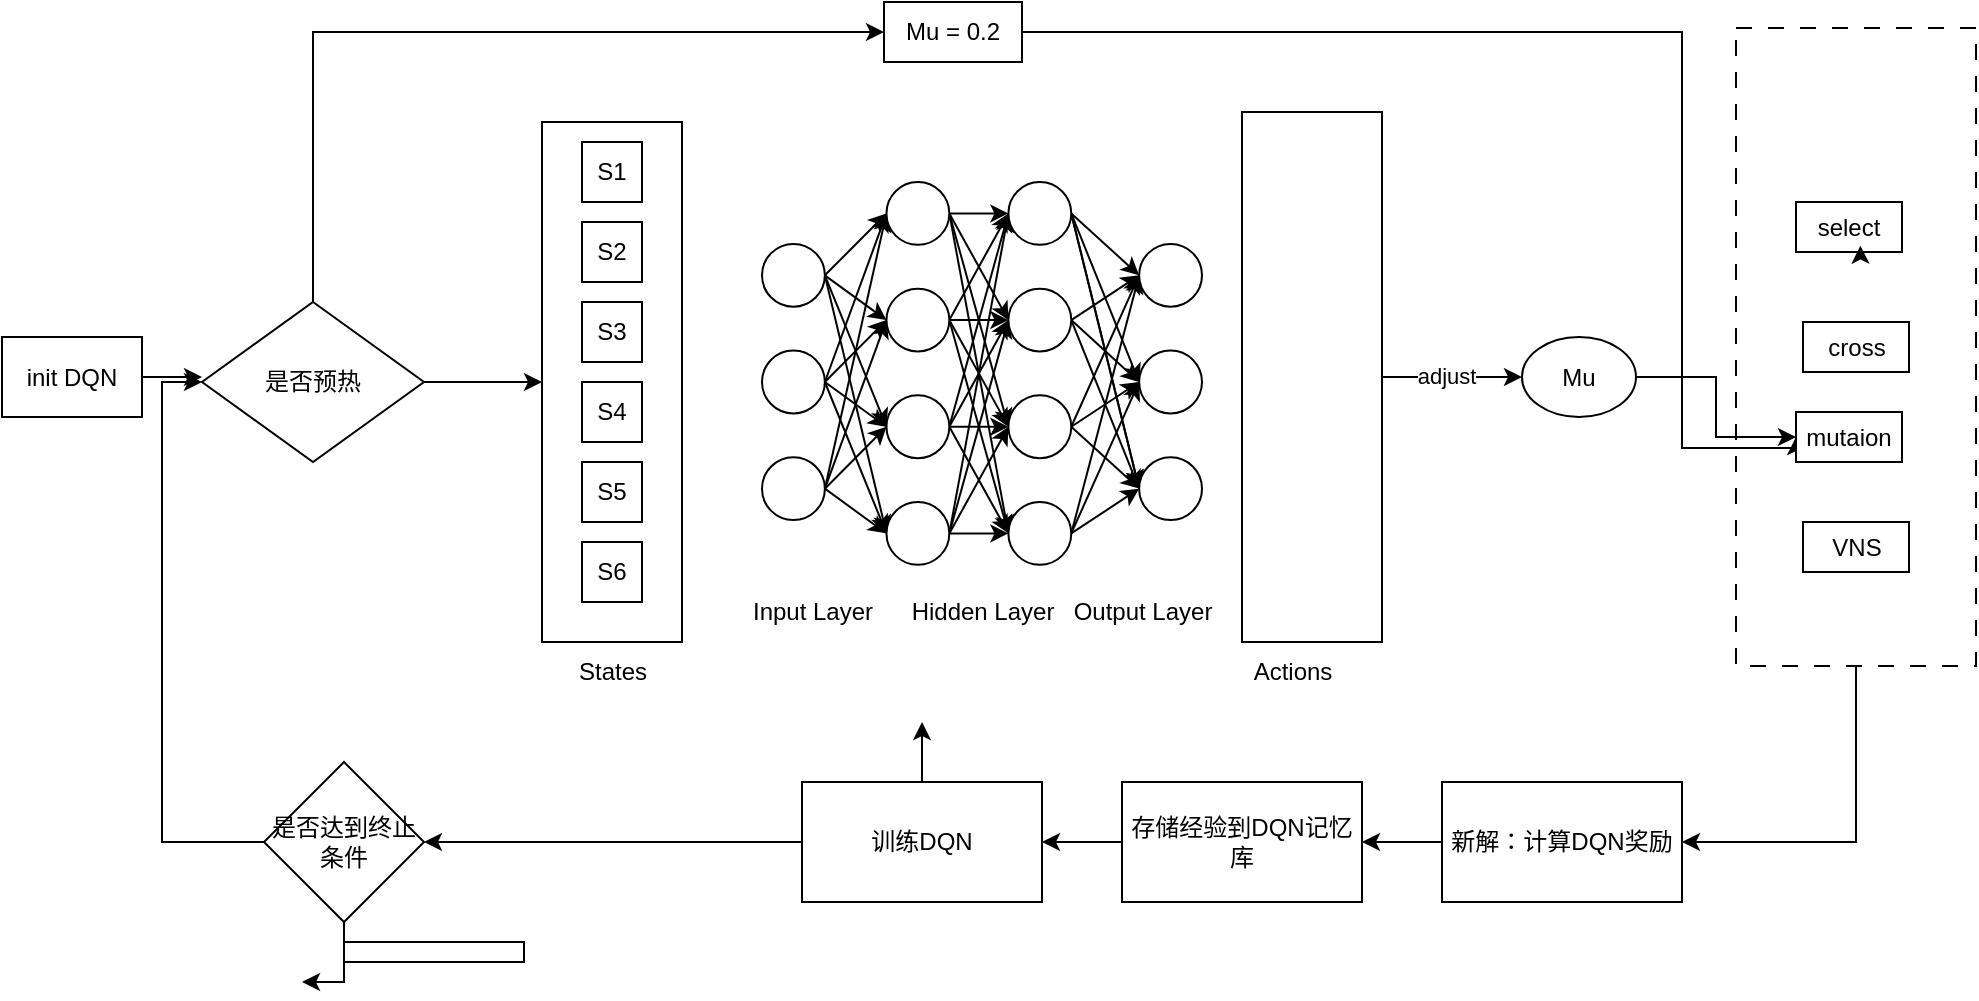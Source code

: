 <mxfile version="26.1.1">
  <diagram name="第 1 页" id="wksJPggbRwyhzGnYYlrC">
    <mxGraphModel dx="2901" dy="1098" grid="1" gridSize="10" guides="1" tooltips="1" connect="1" arrows="1" fold="1" page="1" pageScale="1" pageWidth="827" pageHeight="1169" math="0" shadow="0">
      <root>
        <mxCell id="0" />
        <mxCell id="1" parent="0" />
        <mxCell id="kLFt8e_vZOM-jvjozNHO-1" style="edgeStyle=orthogonalEdgeStyle;rounded=0;orthogonalLoop=1;jettySize=auto;html=1;exitX=0.5;exitY=1;exitDx=0;exitDy=0;entryX=1;entryY=0.5;entryDx=0;entryDy=0;" edge="1" parent="1" source="kLFt8e_vZOM-jvjozNHO-2" target="kLFt8e_vZOM-jvjozNHO-77">
          <mxGeometry relative="1" as="geometry" />
        </mxCell>
        <mxCell id="kLFt8e_vZOM-jvjozNHO-2" value="" style="rounded=0;whiteSpace=wrap;html=1;dashed=1;dashPattern=8 8;" vertex="1" parent="1">
          <mxGeometry x="837" y="273" width="120" height="319" as="geometry" />
        </mxCell>
        <mxCell id="kLFt8e_vZOM-jvjozNHO-3" style="edgeStyle=orthogonalEdgeStyle;rounded=0;orthogonalLoop=1;jettySize=auto;html=1;exitX=1;exitY=0.5;exitDx=0;exitDy=0;" edge="1" parent="1" source="kLFt8e_vZOM-jvjozNHO-5" target="kLFt8e_vZOM-jvjozNHO-8">
          <mxGeometry relative="1" as="geometry" />
        </mxCell>
        <mxCell id="kLFt8e_vZOM-jvjozNHO-4" value="adjust" style="edgeLabel;html=1;align=center;verticalAlign=middle;resizable=0;points=[];" vertex="1" connectable="0" parent="kLFt8e_vZOM-jvjozNHO-3">
          <mxGeometry x="-0.1" y="1" relative="1" as="geometry">
            <mxPoint as="offset" />
          </mxGeometry>
        </mxCell>
        <mxCell id="kLFt8e_vZOM-jvjozNHO-5" value="" style="rounded=0;whiteSpace=wrap;html=1;" vertex="1" parent="1">
          <mxGeometry x="590" y="315" width="70" height="265" as="geometry" />
        </mxCell>
        <mxCell id="kLFt8e_vZOM-jvjozNHO-6" value="&lt;p class=&quot;MsoNormal&quot; style=&quot;text-indent:21.0pt&quot;&gt;&lt;br&gt;&lt;/p&gt;" style="rounded=0;whiteSpace=wrap;html=1;fontFamily=Times New Roman;" vertex="1" parent="1">
          <mxGeometry x="240" y="320" width="70" height="260" as="geometry" />
        </mxCell>
        <mxCell id="kLFt8e_vZOM-jvjozNHO-7" style="edgeStyle=orthogonalEdgeStyle;rounded=0;orthogonalLoop=1;jettySize=auto;html=1;exitX=1;exitY=0.5;exitDx=0;exitDy=0;entryX=0;entryY=0.5;entryDx=0;entryDy=0;" edge="1" parent="1" source="kLFt8e_vZOM-jvjozNHO-8" target="kLFt8e_vZOM-jvjozNHO-74">
          <mxGeometry relative="1" as="geometry" />
        </mxCell>
        <mxCell id="kLFt8e_vZOM-jvjozNHO-8" value="Mu" style="ellipse;whiteSpace=wrap;html=1;" vertex="1" parent="1">
          <mxGeometry x="730" y="427.5" width="57" height="40" as="geometry" />
        </mxCell>
        <mxCell id="kLFt8e_vZOM-jvjozNHO-9" style="edgeStyle=orthogonalEdgeStyle;rounded=0;orthogonalLoop=1;jettySize=auto;html=1;exitX=1;exitY=0.5;exitDx=0;exitDy=0;" edge="1" parent="1" source="kLFt8e_vZOM-jvjozNHO-10">
          <mxGeometry relative="1" as="geometry">
            <mxPoint x="70" y="447.667" as="targetPoint" />
          </mxGeometry>
        </mxCell>
        <mxCell id="kLFt8e_vZOM-jvjozNHO-10" value="init DQN" style="rounded=0;whiteSpace=wrap;html=1;" vertex="1" parent="1">
          <mxGeometry x="-30" y="427.5" width="70" height="40" as="geometry" />
        </mxCell>
        <mxCell id="kLFt8e_vZOM-jvjozNHO-11" style="edgeStyle=orthogonalEdgeStyle;rounded=0;orthogonalLoop=1;jettySize=auto;html=1;exitX=0.5;exitY=0;exitDx=0;exitDy=0;entryX=0;entryY=0.5;entryDx=0;entryDy=0;" edge="1" parent="1" source="kLFt8e_vZOM-jvjozNHO-13" target="kLFt8e_vZOM-jvjozNHO-15">
          <mxGeometry relative="1" as="geometry" />
        </mxCell>
        <mxCell id="kLFt8e_vZOM-jvjozNHO-12" style="edgeStyle=orthogonalEdgeStyle;rounded=0;orthogonalLoop=1;jettySize=auto;html=1;exitX=1;exitY=0.5;exitDx=0;exitDy=0;entryX=0;entryY=0.5;entryDx=0;entryDy=0;" edge="1" parent="1" source="kLFt8e_vZOM-jvjozNHO-13" target="kLFt8e_vZOM-jvjozNHO-6">
          <mxGeometry relative="1" as="geometry" />
        </mxCell>
        <mxCell id="kLFt8e_vZOM-jvjozNHO-13" value="是否预热" style="rhombus;whiteSpace=wrap;html=1;" vertex="1" parent="1">
          <mxGeometry x="70" y="410" width="111" height="80" as="geometry" />
        </mxCell>
        <mxCell id="kLFt8e_vZOM-jvjozNHO-14" style="edgeStyle=orthogonalEdgeStyle;rounded=0;orthogonalLoop=1;jettySize=auto;html=1;exitX=1;exitY=0.5;exitDx=0;exitDy=0;entryX=0;entryY=0.5;entryDx=0;entryDy=0;" edge="1" parent="1" source="kLFt8e_vZOM-jvjozNHO-15" target="kLFt8e_vZOM-jvjozNHO-74">
          <mxGeometry relative="1" as="geometry">
            <mxPoint x="910" y="275.167" as="targetPoint" />
            <Array as="points">
              <mxPoint x="810" y="275" />
              <mxPoint x="810" y="483" />
            </Array>
          </mxGeometry>
        </mxCell>
        <mxCell id="kLFt8e_vZOM-jvjozNHO-15" value="Mu = 0.2" style="rounded=0;whiteSpace=wrap;html=1;" vertex="1" parent="1">
          <mxGeometry x="411" y="260" width="69" height="30" as="geometry" />
        </mxCell>
        <mxCell id="kLFt8e_vZOM-jvjozNHO-16" value="" style="group" vertex="1" connectable="0" parent="1">
          <mxGeometry x="350" y="350" width="220" height="200" as="geometry" />
        </mxCell>
        <mxCell id="kLFt8e_vZOM-jvjozNHO-17" style="rounded=0;orthogonalLoop=1;jettySize=auto;html=1;exitX=1;exitY=0.5;exitDx=0;exitDy=0;entryX=0;entryY=0.5;entryDx=0;entryDy=0;" edge="1" parent="kLFt8e_vZOM-jvjozNHO-16" source="kLFt8e_vZOM-jvjozNHO-21" target="kLFt8e_vZOM-jvjozNHO-51">
          <mxGeometry relative="1" as="geometry" />
        </mxCell>
        <mxCell id="kLFt8e_vZOM-jvjozNHO-18" style="rounded=0;orthogonalLoop=1;jettySize=auto;html=1;exitX=1;exitY=0.5;exitDx=0;exitDy=0;entryX=0;entryY=0.5;entryDx=0;entryDy=0;" edge="1" parent="kLFt8e_vZOM-jvjozNHO-16" source="kLFt8e_vZOM-jvjozNHO-21" target="kLFt8e_vZOM-jvjozNHO-46">
          <mxGeometry relative="1" as="geometry" />
        </mxCell>
        <mxCell id="kLFt8e_vZOM-jvjozNHO-19" style="rounded=0;orthogonalLoop=1;jettySize=auto;html=1;exitX=1;exitY=0.5;exitDx=0;exitDy=0;entryX=0;entryY=0.5;entryDx=0;entryDy=0;" edge="1" parent="kLFt8e_vZOM-jvjozNHO-16" source="kLFt8e_vZOM-jvjozNHO-21" target="kLFt8e_vZOM-jvjozNHO-41">
          <mxGeometry relative="1" as="geometry" />
        </mxCell>
        <mxCell id="kLFt8e_vZOM-jvjozNHO-20" style="rounded=0;orthogonalLoop=1;jettySize=auto;html=1;exitX=1;exitY=0.5;exitDx=0;exitDy=0;entryX=0;entryY=0.5;entryDx=0;entryDy=0;" edge="1" parent="kLFt8e_vZOM-jvjozNHO-16" source="kLFt8e_vZOM-jvjozNHO-21" target="kLFt8e_vZOM-jvjozNHO-36">
          <mxGeometry relative="1" as="geometry" />
        </mxCell>
        <mxCell id="kLFt8e_vZOM-jvjozNHO-21" value="" style="ellipse;whiteSpace=wrap;html=1;aspect=fixed;fontSize=12;strokeWidth=1;" vertex="1" parent="kLFt8e_vZOM-jvjozNHO-16">
          <mxGeometry y="30.953" width="31.429" height="31.429" as="geometry" />
        </mxCell>
        <mxCell id="kLFt8e_vZOM-jvjozNHO-22" style="rounded=0;orthogonalLoop=1;jettySize=auto;html=1;exitX=1;exitY=0.5;exitDx=0;exitDy=0;entryX=0;entryY=0.5;entryDx=0;entryDy=0;" edge="1" parent="kLFt8e_vZOM-jvjozNHO-16" source="kLFt8e_vZOM-jvjozNHO-26" target="kLFt8e_vZOM-jvjozNHO-51">
          <mxGeometry relative="1" as="geometry" />
        </mxCell>
        <mxCell id="kLFt8e_vZOM-jvjozNHO-23" style="rounded=0;orthogonalLoop=1;jettySize=auto;html=1;exitX=1;exitY=0.5;exitDx=0;exitDy=0;entryX=0;entryY=0.5;entryDx=0;entryDy=0;" edge="1" parent="kLFt8e_vZOM-jvjozNHO-16" source="kLFt8e_vZOM-jvjozNHO-26" target="kLFt8e_vZOM-jvjozNHO-46">
          <mxGeometry relative="1" as="geometry" />
        </mxCell>
        <mxCell id="kLFt8e_vZOM-jvjozNHO-24" style="rounded=0;orthogonalLoop=1;jettySize=auto;html=1;exitX=1;exitY=0.5;exitDx=0;exitDy=0;entryX=0;entryY=0.5;entryDx=0;entryDy=0;" edge="1" parent="kLFt8e_vZOM-jvjozNHO-16" source="kLFt8e_vZOM-jvjozNHO-26" target="kLFt8e_vZOM-jvjozNHO-41">
          <mxGeometry relative="1" as="geometry" />
        </mxCell>
        <mxCell id="kLFt8e_vZOM-jvjozNHO-25" style="rounded=0;orthogonalLoop=1;jettySize=auto;html=1;exitX=1;exitY=0.5;exitDx=0;exitDy=0;entryX=0;entryY=0.5;entryDx=0;entryDy=0;" edge="1" parent="kLFt8e_vZOM-jvjozNHO-16" source="kLFt8e_vZOM-jvjozNHO-26" target="kLFt8e_vZOM-jvjozNHO-36">
          <mxGeometry relative="1" as="geometry" />
        </mxCell>
        <mxCell id="kLFt8e_vZOM-jvjozNHO-26" value="" style="ellipse;whiteSpace=wrap;html=1;aspect=fixed;fontSize=12;strokeWidth=1;" vertex="1" parent="kLFt8e_vZOM-jvjozNHO-16">
          <mxGeometry y="84.287" width="31.429" height="31.429" as="geometry" />
        </mxCell>
        <mxCell id="kLFt8e_vZOM-jvjozNHO-27" style="rounded=0;orthogonalLoop=1;jettySize=auto;html=1;exitX=1;exitY=0.5;exitDx=0;exitDy=0;entryX=0;entryY=0.5;entryDx=0;entryDy=0;" edge="1" parent="kLFt8e_vZOM-jvjozNHO-16" source="kLFt8e_vZOM-jvjozNHO-31" target="kLFt8e_vZOM-jvjozNHO-51">
          <mxGeometry relative="1" as="geometry" />
        </mxCell>
        <mxCell id="kLFt8e_vZOM-jvjozNHO-28" style="rounded=0;orthogonalLoop=1;jettySize=auto;html=1;exitX=1;exitY=0.5;exitDx=0;exitDy=0;entryX=0;entryY=0.5;entryDx=0;entryDy=0;" edge="1" parent="kLFt8e_vZOM-jvjozNHO-16" source="kLFt8e_vZOM-jvjozNHO-31" target="kLFt8e_vZOM-jvjozNHO-46">
          <mxGeometry relative="1" as="geometry" />
        </mxCell>
        <mxCell id="kLFt8e_vZOM-jvjozNHO-29" style="rounded=0;orthogonalLoop=1;jettySize=auto;html=1;exitX=1;exitY=0.5;exitDx=0;exitDy=0;entryX=0;entryY=0.5;entryDx=0;entryDy=0;" edge="1" parent="kLFt8e_vZOM-jvjozNHO-16" source="kLFt8e_vZOM-jvjozNHO-31" target="kLFt8e_vZOM-jvjozNHO-41">
          <mxGeometry relative="1" as="geometry" />
        </mxCell>
        <mxCell id="kLFt8e_vZOM-jvjozNHO-30" style="rounded=0;orthogonalLoop=1;jettySize=auto;html=1;exitX=1;exitY=0.5;exitDx=0;exitDy=0;entryX=0;entryY=0.5;entryDx=0;entryDy=0;" edge="1" parent="kLFt8e_vZOM-jvjozNHO-16" source="kLFt8e_vZOM-jvjozNHO-31" target="kLFt8e_vZOM-jvjozNHO-36">
          <mxGeometry relative="1" as="geometry" />
        </mxCell>
        <mxCell id="kLFt8e_vZOM-jvjozNHO-31" value="" style="ellipse;whiteSpace=wrap;html=1;aspect=fixed;fontSize=12;strokeWidth=1;" vertex="1" parent="kLFt8e_vZOM-jvjozNHO-16">
          <mxGeometry y="137.62" width="31.429" height="31.429" as="geometry" />
        </mxCell>
        <mxCell id="kLFt8e_vZOM-jvjozNHO-32" style="rounded=0;orthogonalLoop=1;jettySize=auto;html=1;exitX=1;exitY=0.5;exitDx=0;exitDy=0;entryX=0;entryY=0.5;entryDx=0;entryDy=0;" edge="1" parent="kLFt8e_vZOM-jvjozNHO-16" source="kLFt8e_vZOM-jvjozNHO-36" target="kLFt8e_vZOM-jvjozNHO-59">
          <mxGeometry relative="1" as="geometry" />
        </mxCell>
        <mxCell id="kLFt8e_vZOM-jvjozNHO-33" style="rounded=0;orthogonalLoop=1;jettySize=auto;html=1;exitX=1;exitY=0.5;exitDx=0;exitDy=0;entryX=0;entryY=0.5;entryDx=0;entryDy=0;" edge="1" parent="kLFt8e_vZOM-jvjozNHO-16" source="kLFt8e_vZOM-jvjozNHO-36" target="kLFt8e_vZOM-jvjozNHO-55">
          <mxGeometry relative="1" as="geometry" />
        </mxCell>
        <mxCell id="kLFt8e_vZOM-jvjozNHO-34" style="rounded=0;orthogonalLoop=1;jettySize=auto;html=1;exitX=1;exitY=0.5;exitDx=0;exitDy=0;entryX=0;entryY=0.5;entryDx=0;entryDy=0;" edge="1" parent="kLFt8e_vZOM-jvjozNHO-16" source="kLFt8e_vZOM-jvjozNHO-36" target="kLFt8e_vZOM-jvjozNHO-68">
          <mxGeometry relative="1" as="geometry" />
        </mxCell>
        <mxCell id="kLFt8e_vZOM-jvjozNHO-35" style="rounded=0;orthogonalLoop=1;jettySize=auto;html=1;exitX=1;exitY=0.5;exitDx=0;exitDy=0;entryX=0;entryY=0.5;entryDx=0;entryDy=0;" edge="1" parent="kLFt8e_vZOM-jvjozNHO-16" source="kLFt8e_vZOM-jvjozNHO-36" target="kLFt8e_vZOM-jvjozNHO-64">
          <mxGeometry relative="1" as="geometry" />
        </mxCell>
        <mxCell id="kLFt8e_vZOM-jvjozNHO-36" value="" style="ellipse;whiteSpace=wrap;html=1;aspect=fixed;fontSize=12;strokeWidth=1;flipV=1;flipH=1;" vertex="1" parent="kLFt8e_vZOM-jvjozNHO-16">
          <mxGeometry x="62.229" y="159.997" width="31.429" height="31.429" as="geometry" />
        </mxCell>
        <mxCell id="kLFt8e_vZOM-jvjozNHO-37" style="rounded=0;orthogonalLoop=1;jettySize=auto;html=1;exitX=1;exitY=0.5;exitDx=0;exitDy=0;entryX=0;entryY=0.5;entryDx=0;entryDy=0;" edge="1" parent="kLFt8e_vZOM-jvjozNHO-16" source="kLFt8e_vZOM-jvjozNHO-41" target="kLFt8e_vZOM-jvjozNHO-64">
          <mxGeometry relative="1" as="geometry" />
        </mxCell>
        <mxCell id="kLFt8e_vZOM-jvjozNHO-38" style="rounded=0;orthogonalLoop=1;jettySize=auto;html=1;exitX=1;exitY=0.5;exitDx=0;exitDy=0;entryX=0;entryY=0.5;entryDx=0;entryDy=0;" edge="1" parent="kLFt8e_vZOM-jvjozNHO-16" source="kLFt8e_vZOM-jvjozNHO-41" target="kLFt8e_vZOM-jvjozNHO-68">
          <mxGeometry relative="1" as="geometry" />
        </mxCell>
        <mxCell id="kLFt8e_vZOM-jvjozNHO-39" style="rounded=0;orthogonalLoop=1;jettySize=auto;html=1;exitX=1;exitY=0.5;exitDx=0;exitDy=0;entryX=0;entryY=0.5;entryDx=0;entryDy=0;" edge="1" parent="kLFt8e_vZOM-jvjozNHO-16" source="kLFt8e_vZOM-jvjozNHO-41" target="kLFt8e_vZOM-jvjozNHO-55">
          <mxGeometry relative="1" as="geometry" />
        </mxCell>
        <mxCell id="kLFt8e_vZOM-jvjozNHO-40" style="rounded=0;orthogonalLoop=1;jettySize=auto;html=1;exitX=1;exitY=0.5;exitDx=0;exitDy=0;entryX=0;entryY=0.5;entryDx=0;entryDy=0;" edge="1" parent="kLFt8e_vZOM-jvjozNHO-16" source="kLFt8e_vZOM-jvjozNHO-41" target="kLFt8e_vZOM-jvjozNHO-59">
          <mxGeometry relative="1" as="geometry" />
        </mxCell>
        <mxCell id="kLFt8e_vZOM-jvjozNHO-41" value="" style="ellipse;whiteSpace=wrap;html=1;aspect=fixed;fontSize=12;strokeWidth=1;flipV=1;flipH=1;" vertex="1" parent="kLFt8e_vZOM-jvjozNHO-16">
          <mxGeometry x="62.229" y="106.667" width="31.429" height="31.429" as="geometry" />
        </mxCell>
        <mxCell id="kLFt8e_vZOM-jvjozNHO-42" style="rounded=0;orthogonalLoop=1;jettySize=auto;html=1;exitX=1;exitY=0.5;exitDx=0;exitDy=0;entryX=0;entryY=0.5;entryDx=0;entryDy=0;" edge="1" parent="kLFt8e_vZOM-jvjozNHO-16" source="kLFt8e_vZOM-jvjozNHO-46" target="kLFt8e_vZOM-jvjozNHO-64">
          <mxGeometry relative="1" as="geometry" />
        </mxCell>
        <mxCell id="kLFt8e_vZOM-jvjozNHO-43" style="rounded=0;orthogonalLoop=1;jettySize=auto;html=1;exitX=1;exitY=0.5;exitDx=0;exitDy=0;entryX=0;entryY=0.5;entryDx=0;entryDy=0;" edge="1" parent="kLFt8e_vZOM-jvjozNHO-16" source="kLFt8e_vZOM-jvjozNHO-46" target="kLFt8e_vZOM-jvjozNHO-68">
          <mxGeometry relative="1" as="geometry" />
        </mxCell>
        <mxCell id="kLFt8e_vZOM-jvjozNHO-44" style="rounded=0;orthogonalLoop=1;jettySize=auto;html=1;exitX=1;exitY=0.5;exitDx=0;exitDy=0;entryX=0;entryY=0.5;entryDx=0;entryDy=0;" edge="1" parent="kLFt8e_vZOM-jvjozNHO-16" source="kLFt8e_vZOM-jvjozNHO-46" target="kLFt8e_vZOM-jvjozNHO-55">
          <mxGeometry relative="1" as="geometry" />
        </mxCell>
        <mxCell id="kLFt8e_vZOM-jvjozNHO-45" style="rounded=0;orthogonalLoop=1;jettySize=auto;html=1;exitX=1;exitY=0.5;exitDx=0;exitDy=0;entryX=0;entryY=0.5;entryDx=0;entryDy=0;" edge="1" parent="kLFt8e_vZOM-jvjozNHO-16" source="kLFt8e_vZOM-jvjozNHO-46" target="kLFt8e_vZOM-jvjozNHO-59">
          <mxGeometry relative="1" as="geometry" />
        </mxCell>
        <mxCell id="kLFt8e_vZOM-jvjozNHO-46" value="" style="ellipse;whiteSpace=wrap;html=1;aspect=fixed;fontSize=12;strokeWidth=1;flipV=1;flipH=1;" vertex="1" parent="kLFt8e_vZOM-jvjozNHO-16">
          <mxGeometry x="62.229" y="53.333" width="31.429" height="31.429" as="geometry" />
        </mxCell>
        <mxCell id="kLFt8e_vZOM-jvjozNHO-47" style="rounded=0;orthogonalLoop=1;jettySize=auto;html=1;exitX=1;exitY=0.5;exitDx=0;exitDy=0;entryX=0;entryY=0.5;entryDx=0;entryDy=0;" edge="1" parent="kLFt8e_vZOM-jvjozNHO-16" source="kLFt8e_vZOM-jvjozNHO-51" target="kLFt8e_vZOM-jvjozNHO-64">
          <mxGeometry relative="1" as="geometry" />
        </mxCell>
        <mxCell id="kLFt8e_vZOM-jvjozNHO-48" style="rounded=0;orthogonalLoop=1;jettySize=auto;html=1;exitX=1;exitY=0.5;exitDx=0;exitDy=0;entryX=0;entryY=0.5;entryDx=0;entryDy=0;" edge="1" parent="kLFt8e_vZOM-jvjozNHO-16" source="kLFt8e_vZOM-jvjozNHO-51" target="kLFt8e_vZOM-jvjozNHO-68">
          <mxGeometry relative="1" as="geometry" />
        </mxCell>
        <mxCell id="kLFt8e_vZOM-jvjozNHO-49" style="rounded=0;orthogonalLoop=1;jettySize=auto;html=1;exitX=1;exitY=0.5;exitDx=0;exitDy=0;entryX=0;entryY=0.5;entryDx=0;entryDy=0;" edge="1" parent="kLFt8e_vZOM-jvjozNHO-16" source="kLFt8e_vZOM-jvjozNHO-51" target="kLFt8e_vZOM-jvjozNHO-55">
          <mxGeometry relative="1" as="geometry" />
        </mxCell>
        <mxCell id="kLFt8e_vZOM-jvjozNHO-50" style="rounded=0;orthogonalLoop=1;jettySize=auto;html=1;exitX=1;exitY=0.5;exitDx=0;exitDy=0;entryX=0;entryY=0.5;entryDx=0;entryDy=0;" edge="1" parent="kLFt8e_vZOM-jvjozNHO-16" source="kLFt8e_vZOM-jvjozNHO-51" target="kLFt8e_vZOM-jvjozNHO-59">
          <mxGeometry relative="1" as="geometry" />
        </mxCell>
        <mxCell id="kLFt8e_vZOM-jvjozNHO-51" value="" style="ellipse;whiteSpace=wrap;html=1;aspect=fixed;fontSize=12;strokeWidth=1;flipV=1;flipH=1;" vertex="1" parent="kLFt8e_vZOM-jvjozNHO-16">
          <mxGeometry x="62.229" width="31.429" height="31.429" as="geometry" />
        </mxCell>
        <mxCell id="kLFt8e_vZOM-jvjozNHO-52" style="rounded=0;orthogonalLoop=1;jettySize=auto;html=1;exitX=1;exitY=0.5;exitDx=0;exitDy=0;entryX=0;entryY=0.5;entryDx=0;entryDy=0;" edge="1" parent="kLFt8e_vZOM-jvjozNHO-16" source="kLFt8e_vZOM-jvjozNHO-55" target="kLFt8e_vZOM-jvjozNHO-71">
          <mxGeometry relative="1" as="geometry" />
        </mxCell>
        <mxCell id="kLFt8e_vZOM-jvjozNHO-53" style="rounded=0;orthogonalLoop=1;jettySize=auto;html=1;exitX=1;exitY=0.5;exitDx=0;exitDy=0;entryX=0;entryY=0.5;entryDx=0;entryDy=0;" edge="1" parent="kLFt8e_vZOM-jvjozNHO-16" source="kLFt8e_vZOM-jvjozNHO-55" target="kLFt8e_vZOM-jvjozNHO-70">
          <mxGeometry relative="1" as="geometry" />
        </mxCell>
        <mxCell id="kLFt8e_vZOM-jvjozNHO-54" style="rounded=0;orthogonalLoop=1;jettySize=auto;html=1;exitX=1;exitY=0.5;exitDx=0;exitDy=0;entryX=0;entryY=0.5;entryDx=0;entryDy=0;" edge="1" parent="kLFt8e_vZOM-jvjozNHO-16" source="kLFt8e_vZOM-jvjozNHO-55" target="kLFt8e_vZOM-jvjozNHO-69">
          <mxGeometry relative="1" as="geometry" />
        </mxCell>
        <mxCell id="kLFt8e_vZOM-jvjozNHO-55" value="" style="ellipse;whiteSpace=wrap;html=1;aspect=fixed;fontSize=12;strokeWidth=1;flipV=1;flipH=1;" vertex="1" parent="kLFt8e_vZOM-jvjozNHO-16">
          <mxGeometry x="123.2" y="106.667" width="31.429" height="31.429" as="geometry" />
        </mxCell>
        <mxCell id="kLFt8e_vZOM-jvjozNHO-56" style="rounded=0;orthogonalLoop=1;jettySize=auto;html=1;exitX=1;exitY=0.5;exitDx=0;exitDy=0;entryX=0;entryY=0.5;entryDx=0;entryDy=0;" edge="1" parent="kLFt8e_vZOM-jvjozNHO-16" source="kLFt8e_vZOM-jvjozNHO-59" target="kLFt8e_vZOM-jvjozNHO-69">
          <mxGeometry relative="1" as="geometry" />
        </mxCell>
        <mxCell id="kLFt8e_vZOM-jvjozNHO-57" style="rounded=0;orthogonalLoop=1;jettySize=auto;html=1;exitX=1;exitY=0.5;exitDx=0;exitDy=0;entryX=0;entryY=0.5;entryDx=0;entryDy=0;" edge="1" parent="kLFt8e_vZOM-jvjozNHO-16" source="kLFt8e_vZOM-jvjozNHO-59" target="kLFt8e_vZOM-jvjozNHO-70">
          <mxGeometry relative="1" as="geometry" />
        </mxCell>
        <mxCell id="kLFt8e_vZOM-jvjozNHO-58" style="rounded=0;orthogonalLoop=1;jettySize=auto;html=1;exitX=1;exitY=0.5;exitDx=0;exitDy=0;entryX=0;entryY=0.5;entryDx=0;entryDy=0;" edge="1" parent="kLFt8e_vZOM-jvjozNHO-16" source="kLFt8e_vZOM-jvjozNHO-59" target="kLFt8e_vZOM-jvjozNHO-71">
          <mxGeometry relative="1" as="geometry" />
        </mxCell>
        <mxCell id="kLFt8e_vZOM-jvjozNHO-59" value="" style="ellipse;whiteSpace=wrap;html=1;aspect=fixed;fontSize=12;strokeWidth=1;flipV=1;flipH=1;" vertex="1" parent="kLFt8e_vZOM-jvjozNHO-16">
          <mxGeometry x="123.2" y="159.997" width="31.429" height="31.429" as="geometry" />
        </mxCell>
        <mxCell id="kLFt8e_vZOM-jvjozNHO-60" style="rounded=0;orthogonalLoop=1;jettySize=auto;html=1;exitX=1;exitY=0.5;exitDx=0;exitDy=0;entryX=0;entryY=0.5;entryDx=0;entryDy=0;" edge="1" parent="kLFt8e_vZOM-jvjozNHO-16" source="kLFt8e_vZOM-jvjozNHO-64" target="kLFt8e_vZOM-jvjozNHO-71">
          <mxGeometry relative="1" as="geometry" />
        </mxCell>
        <mxCell id="kLFt8e_vZOM-jvjozNHO-61" style="rounded=0;orthogonalLoop=1;jettySize=auto;html=1;exitX=1;exitY=0.5;exitDx=0;exitDy=0;entryX=0;entryY=0.5;entryDx=0;entryDy=0;" edge="1" parent="kLFt8e_vZOM-jvjozNHO-16" source="kLFt8e_vZOM-jvjozNHO-64" target="kLFt8e_vZOM-jvjozNHO-70">
          <mxGeometry relative="1" as="geometry" />
        </mxCell>
        <mxCell id="kLFt8e_vZOM-jvjozNHO-62" style="rounded=0;orthogonalLoop=1;jettySize=auto;html=1;exitX=1;exitY=0.5;exitDx=0;exitDy=0;entryX=0;entryY=0.5;entryDx=0;entryDy=0;" edge="1" parent="kLFt8e_vZOM-jvjozNHO-16" source="kLFt8e_vZOM-jvjozNHO-64" target="kLFt8e_vZOM-jvjozNHO-69">
          <mxGeometry relative="1" as="geometry" />
        </mxCell>
        <mxCell id="kLFt8e_vZOM-jvjozNHO-63" style="rounded=0;orthogonalLoop=1;jettySize=auto;html=1;exitX=1;exitY=0.5;exitDx=0;exitDy=0;entryX=0;entryY=0.5;entryDx=0;entryDy=0;" edge="1" parent="kLFt8e_vZOM-jvjozNHO-16" source="kLFt8e_vZOM-jvjozNHO-64" target="kLFt8e_vZOM-jvjozNHO-69">
          <mxGeometry relative="1" as="geometry" />
        </mxCell>
        <mxCell id="kLFt8e_vZOM-jvjozNHO-64" value="" style="ellipse;whiteSpace=wrap;html=1;aspect=fixed;fontSize=12;strokeWidth=1;flipV=1;flipH=1;" vertex="1" parent="kLFt8e_vZOM-jvjozNHO-16">
          <mxGeometry x="123.2" width="31.429" height="31.429" as="geometry" />
        </mxCell>
        <mxCell id="kLFt8e_vZOM-jvjozNHO-65" style="rounded=0;orthogonalLoop=1;jettySize=auto;html=1;exitX=1;exitY=0.5;exitDx=0;exitDy=0;entryX=0;entryY=0.5;entryDx=0;entryDy=0;" edge="1" parent="kLFt8e_vZOM-jvjozNHO-16" source="kLFt8e_vZOM-jvjozNHO-68" target="kLFt8e_vZOM-jvjozNHO-71">
          <mxGeometry relative="1" as="geometry" />
        </mxCell>
        <mxCell id="kLFt8e_vZOM-jvjozNHO-66" style="rounded=0;orthogonalLoop=1;jettySize=auto;html=1;exitX=1;exitY=0.5;exitDx=0;exitDy=0;entryX=0;entryY=0.5;entryDx=0;entryDy=0;" edge="1" parent="kLFt8e_vZOM-jvjozNHO-16" source="kLFt8e_vZOM-jvjozNHO-68" target="kLFt8e_vZOM-jvjozNHO-70">
          <mxGeometry relative="1" as="geometry" />
        </mxCell>
        <mxCell id="kLFt8e_vZOM-jvjozNHO-67" style="rounded=0;orthogonalLoop=1;jettySize=auto;html=1;exitX=1;exitY=0.5;exitDx=0;exitDy=0;entryX=0;entryY=0.5;entryDx=0;entryDy=0;" edge="1" parent="kLFt8e_vZOM-jvjozNHO-16" source="kLFt8e_vZOM-jvjozNHO-68" target="kLFt8e_vZOM-jvjozNHO-69">
          <mxGeometry relative="1" as="geometry" />
        </mxCell>
        <mxCell id="kLFt8e_vZOM-jvjozNHO-68" value="" style="ellipse;whiteSpace=wrap;html=1;aspect=fixed;fontSize=12;strokeWidth=1;flipV=1;flipH=1;" vertex="1" parent="kLFt8e_vZOM-jvjozNHO-16">
          <mxGeometry x="123.2" y="53.333" width="31.429" height="31.429" as="geometry" />
        </mxCell>
        <mxCell id="kLFt8e_vZOM-jvjozNHO-69" value="" style="ellipse;whiteSpace=wrap;html=1;aspect=fixed;fontSize=12;strokeWidth=1;" vertex="1" parent="kLFt8e_vZOM-jvjozNHO-16">
          <mxGeometry x="188.571" y="137.62" width="31.429" height="31.429" as="geometry" />
        </mxCell>
        <mxCell id="kLFt8e_vZOM-jvjozNHO-70" value="" style="ellipse;whiteSpace=wrap;html=1;aspect=fixed;fontSize=12;strokeWidth=1;" vertex="1" parent="kLFt8e_vZOM-jvjozNHO-16">
          <mxGeometry x="188.571" y="84.287" width="31.429" height="31.429" as="geometry" />
        </mxCell>
        <mxCell id="kLFt8e_vZOM-jvjozNHO-71" value="" style="ellipse;whiteSpace=wrap;html=1;aspect=fixed;fontSize=12;strokeWidth=1;" vertex="1" parent="kLFt8e_vZOM-jvjozNHO-16">
          <mxGeometry x="188.571" y="30.953" width="31.429" height="31.429" as="geometry" />
        </mxCell>
        <mxCell id="kLFt8e_vZOM-jvjozNHO-72" value="cross" style="rounded=0;whiteSpace=wrap;html=1;" vertex="1" parent="1">
          <mxGeometry x="870.5" y="420" width="53" height="25" as="geometry" />
        </mxCell>
        <mxCell id="kLFt8e_vZOM-jvjozNHO-73" value="select" style="rounded=0;whiteSpace=wrap;html=1;" vertex="1" parent="1">
          <mxGeometry x="867" y="360" width="53" height="25" as="geometry" />
        </mxCell>
        <mxCell id="kLFt8e_vZOM-jvjozNHO-74" value="mutaion" style="rounded=0;whiteSpace=wrap;html=1;" vertex="1" parent="1">
          <mxGeometry x="867" y="465" width="53" height="25" as="geometry" />
        </mxCell>
        <mxCell id="kLFt8e_vZOM-jvjozNHO-75" value="VNS" style="rounded=0;whiteSpace=wrap;html=1;" vertex="1" parent="1">
          <mxGeometry x="870.5" y="520" width="53" height="25" as="geometry" />
        </mxCell>
        <mxCell id="kLFt8e_vZOM-jvjozNHO-76" style="edgeStyle=orthogonalEdgeStyle;rounded=0;orthogonalLoop=1;jettySize=auto;html=1;exitX=0;exitY=0.5;exitDx=0;exitDy=0;" edge="1" parent="1" source="kLFt8e_vZOM-jvjozNHO-77" target="kLFt8e_vZOM-jvjozNHO-80">
          <mxGeometry relative="1" as="geometry" />
        </mxCell>
        <mxCell id="kLFt8e_vZOM-jvjozNHO-77" value="新解：计算DQN奖励" style="rounded=0;whiteSpace=wrap;html=1;" vertex="1" parent="1">
          <mxGeometry x="690" y="650" width="120" height="60" as="geometry" />
        </mxCell>
        <mxCell id="kLFt8e_vZOM-jvjozNHO-78" style="edgeStyle=orthogonalEdgeStyle;rounded=0;orthogonalLoop=1;jettySize=auto;html=1;exitX=0;exitY=0.5;exitDx=0;exitDy=0;" edge="1" parent="1" source="kLFt8e_vZOM-jvjozNHO-86">
          <mxGeometry relative="1" as="geometry">
            <mxPoint x="400" y="680" as="targetPoint" />
          </mxGeometry>
        </mxCell>
        <mxCell id="kLFt8e_vZOM-jvjozNHO-79" style="edgeStyle=orthogonalEdgeStyle;rounded=0;orthogonalLoop=1;jettySize=auto;html=1;exitX=0;exitY=0.5;exitDx=0;exitDy=0;" edge="1" parent="1" source="kLFt8e_vZOM-jvjozNHO-80" target="kLFt8e_vZOM-jvjozNHO-86">
          <mxGeometry relative="1" as="geometry" />
        </mxCell>
        <mxCell id="kLFt8e_vZOM-jvjozNHO-80" value="存储经验到DQN记忆库" style="rounded=0;whiteSpace=wrap;html=1;" vertex="1" parent="1">
          <mxGeometry x="530" y="650" width="120" height="60" as="geometry" />
        </mxCell>
        <mxCell id="kLFt8e_vZOM-jvjozNHO-81" style="edgeStyle=orthogonalEdgeStyle;rounded=0;orthogonalLoop=1;jettySize=auto;html=1;exitX=0;exitY=0.5;exitDx=0;exitDy=0;entryX=0;entryY=0.5;entryDx=0;entryDy=0;" edge="1" parent="1" source="kLFt8e_vZOM-jvjozNHO-83" target="kLFt8e_vZOM-jvjozNHO-13">
          <mxGeometry relative="1" as="geometry" />
        </mxCell>
        <mxCell id="kLFt8e_vZOM-jvjozNHO-82" style="edgeStyle=orthogonalEdgeStyle;rounded=0;orthogonalLoop=1;jettySize=auto;html=1;exitX=0.5;exitY=1;exitDx=0;exitDy=0;" edge="1" parent="1" source="kLFt8e_vZOM-jvjozNHO-83">
          <mxGeometry relative="1" as="geometry">
            <mxPoint x="120" y="750" as="targetPoint" />
            <Array as="points">
              <mxPoint x="141" y="740" />
              <mxPoint x="231" y="740" />
              <mxPoint x="231" y="730" />
              <mxPoint x="141" y="730" />
              <mxPoint x="141" y="750" />
            </Array>
          </mxGeometry>
        </mxCell>
        <mxCell id="kLFt8e_vZOM-jvjozNHO-83" value="是否达到终止条件" style="rhombus;whiteSpace=wrap;html=1;" vertex="1" parent="1">
          <mxGeometry x="101" y="640" width="80" height="80" as="geometry" />
        </mxCell>
        <mxCell id="kLFt8e_vZOM-jvjozNHO-84" style="edgeStyle=orthogonalEdgeStyle;rounded=0;orthogonalLoop=1;jettySize=auto;html=1;exitX=0;exitY=0.5;exitDx=0;exitDy=0;entryX=1;entryY=0.5;entryDx=0;entryDy=0;" edge="1" parent="1" source="kLFt8e_vZOM-jvjozNHO-86" target="kLFt8e_vZOM-jvjozNHO-83">
          <mxGeometry relative="1" as="geometry" />
        </mxCell>
        <mxCell id="kLFt8e_vZOM-jvjozNHO-85" style="edgeStyle=orthogonalEdgeStyle;rounded=0;orthogonalLoop=1;jettySize=auto;html=1;exitX=0.5;exitY=0;exitDx=0;exitDy=0;" edge="1" parent="1" source="kLFt8e_vZOM-jvjozNHO-86">
          <mxGeometry relative="1" as="geometry">
            <mxPoint x="430" y="620" as="targetPoint" />
          </mxGeometry>
        </mxCell>
        <mxCell id="kLFt8e_vZOM-jvjozNHO-86" value="训练DQN" style="rounded=0;whiteSpace=wrap;html=1;" vertex="1" parent="1">
          <mxGeometry x="370" y="650" width="120" height="60" as="geometry" />
        </mxCell>
        <mxCell id="kLFt8e_vZOM-jvjozNHO-87" style="edgeStyle=orthogonalEdgeStyle;rounded=0;orthogonalLoop=1;jettySize=auto;html=1;exitX=0.5;exitY=1;exitDx=0;exitDy=0;entryX=0.607;entryY=0.873;entryDx=0;entryDy=0;entryPerimeter=0;" edge="1" parent="1" source="kLFt8e_vZOM-jvjozNHO-73" target="kLFt8e_vZOM-jvjozNHO-73">
          <mxGeometry relative="1" as="geometry" />
        </mxCell>
        <mxCell id="kLFt8e_vZOM-jvjozNHO-88" value="S1" style="rounded=0;whiteSpace=wrap;html=1;" vertex="1" parent="1">
          <mxGeometry x="260" y="330" width="30" height="30" as="geometry" />
        </mxCell>
        <mxCell id="kLFt8e_vZOM-jvjozNHO-89" value="S2" style="rounded=0;whiteSpace=wrap;html=1;" vertex="1" parent="1">
          <mxGeometry x="260" y="370" width="30" height="30" as="geometry" />
        </mxCell>
        <mxCell id="kLFt8e_vZOM-jvjozNHO-90" value="S3" style="rounded=0;whiteSpace=wrap;html=1;" vertex="1" parent="1">
          <mxGeometry x="260" y="410" width="30" height="30" as="geometry" />
        </mxCell>
        <mxCell id="kLFt8e_vZOM-jvjozNHO-91" value="S4" style="rounded=0;whiteSpace=wrap;html=1;" vertex="1" parent="1">
          <mxGeometry x="260" y="450" width="30" height="30" as="geometry" />
        </mxCell>
        <mxCell id="kLFt8e_vZOM-jvjozNHO-92" value="S5" style="rounded=0;whiteSpace=wrap;html=1;" vertex="1" parent="1">
          <mxGeometry x="260" y="490" width="30" height="30" as="geometry" />
        </mxCell>
        <mxCell id="kLFt8e_vZOM-jvjozNHO-93" value="S6" style="rounded=0;whiteSpace=wrap;html=1;" vertex="1" parent="1">
          <mxGeometry x="260" y="530" width="30" height="30" as="geometry" />
        </mxCell>
        <mxCell id="kLFt8e_vZOM-jvjozNHO-94" value="States" style="text;html=1;align=center;verticalAlign=middle;resizable=0;points=[];autosize=1;strokeColor=none;fillColor=none;" vertex="1" parent="1">
          <mxGeometry x="245" y="580" width="60" height="30" as="geometry" />
        </mxCell>
        <mxCell id="kLFt8e_vZOM-jvjozNHO-95" value="&lt;span style=&quot;text-wrap-mode: wrap;&quot;&gt;Actions&lt;/span&gt;" style="text;html=1;align=center;verticalAlign=middle;resizable=0;points=[];autosize=1;strokeColor=none;fillColor=none;" vertex="1" parent="1">
          <mxGeometry x="585" y="580" width="60" height="30" as="geometry" />
        </mxCell>
        <mxCell id="kLFt8e_vZOM-jvjozNHO-96" value="Input Layer" style="text;html=1;align=center;verticalAlign=middle;resizable=0;points=[];autosize=1;strokeColor=none;fillColor=none;" vertex="1" parent="1">
          <mxGeometry x="335" y="550" width="80" height="30" as="geometry" />
        </mxCell>
        <mxCell id="kLFt8e_vZOM-jvjozNHO-97" value="Hidden Layer" style="text;html=1;align=center;verticalAlign=middle;resizable=0;points=[];autosize=1;strokeColor=none;fillColor=none;" vertex="1" parent="1">
          <mxGeometry x="415" y="550" width="90" height="30" as="geometry" />
        </mxCell>
        <mxCell id="kLFt8e_vZOM-jvjozNHO-98" value="Output Layer" style="text;html=1;align=center;verticalAlign=middle;resizable=0;points=[];autosize=1;strokeColor=none;fillColor=none;" vertex="1" parent="1">
          <mxGeometry x="495" y="550" width="90" height="30" as="geometry" />
        </mxCell>
      </root>
    </mxGraphModel>
  </diagram>
</mxfile>
